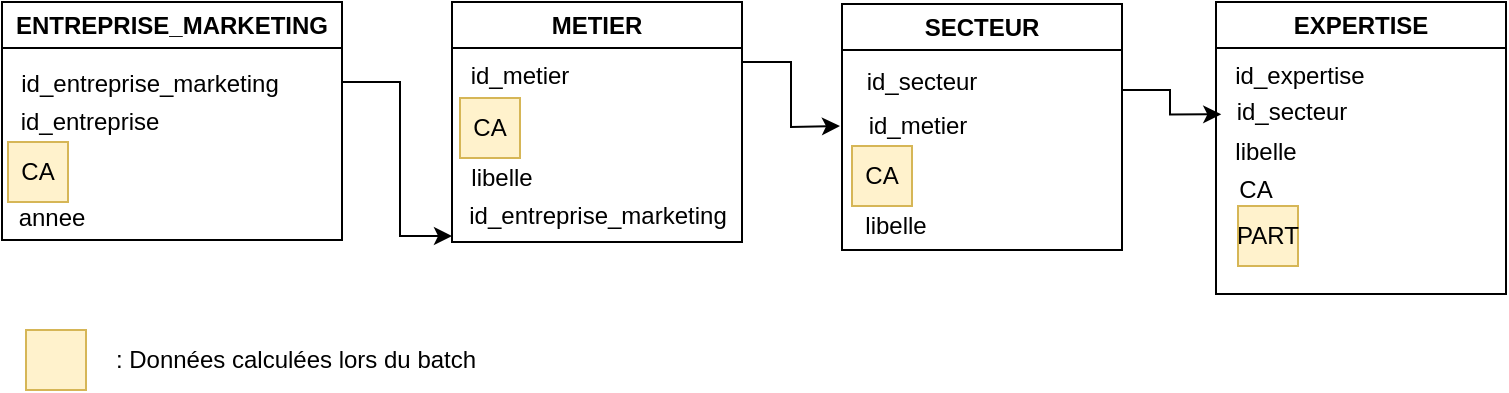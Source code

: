 <mxfile version="21.0.6" type="github">
  <diagram name="Page-1" id="SqR4436cuzlIuRwCrBAg">
    <mxGraphModel dx="989" dy="549" grid="0" gridSize="10" guides="1" tooltips="1" connect="1" arrows="1" fold="1" page="1" pageScale="1" pageWidth="850" pageHeight="1100" math="0" shadow="0">
      <root>
        <mxCell id="0" />
        <mxCell id="1" parent="0" />
        <mxCell id="vA74WYsW3h6mt3bC6vRQ-24" style="edgeStyle=orthogonalEdgeStyle;rounded=0;orthogonalLoop=1;jettySize=auto;html=1;" edge="1" parent="1">
          <mxGeometry relative="1" as="geometry">
            <mxPoint x="230" y="92" as="sourcePoint" />
            <mxPoint x="285" y="167" as="targetPoint" />
            <Array as="points">
              <mxPoint x="230" y="90" />
              <mxPoint x="259" y="90" />
              <mxPoint x="259" y="167" />
            </Array>
          </mxGeometry>
        </mxCell>
        <mxCell id="vA74WYsW3h6mt3bC6vRQ-1" value="ENTREPRISE_MARKETING" style="swimlane;whiteSpace=wrap;html=1;" vertex="1" parent="1">
          <mxGeometry x="60" y="50" width="170" height="119" as="geometry" />
        </mxCell>
        <mxCell id="vA74WYsW3h6mt3bC6vRQ-2" value="id_entreprise" style="text;html=1;strokeColor=none;fillColor=none;align=center;verticalAlign=middle;whiteSpace=wrap;rounded=0;" vertex="1" parent="vA74WYsW3h6mt3bC6vRQ-1">
          <mxGeometry x="9" y="45" width="70" height="30" as="geometry" />
        </mxCell>
        <mxCell id="vA74WYsW3h6mt3bC6vRQ-4" value="CA" style="text;html=1;strokeColor=#d6b656;fillColor=#fff2cc;align=center;verticalAlign=middle;whiteSpace=wrap;rounded=0;" vertex="1" parent="vA74WYsW3h6mt3bC6vRQ-1">
          <mxGeometry x="3" y="70" width="30" height="30" as="geometry" />
        </mxCell>
        <mxCell id="vA74WYsW3h6mt3bC6vRQ-19" value="annee" style="text;html=1;strokeColor=none;fillColor=none;align=center;verticalAlign=middle;whiteSpace=wrap;rounded=0;" vertex="1" parent="vA74WYsW3h6mt3bC6vRQ-1">
          <mxGeometry x="10" y="93" width="30" height="30" as="geometry" />
        </mxCell>
        <mxCell id="vA74WYsW3h6mt3bC6vRQ-40" value="id_entreprise_marketing" style="text;html=1;strokeColor=none;fillColor=none;align=center;verticalAlign=middle;whiteSpace=wrap;rounded=0;" vertex="1" parent="vA74WYsW3h6mt3bC6vRQ-1">
          <mxGeometry x="59" y="26" width="30" height="30" as="geometry" />
        </mxCell>
        <mxCell id="vA74WYsW3h6mt3bC6vRQ-27" style="edgeStyle=orthogonalEdgeStyle;rounded=0;orthogonalLoop=1;jettySize=auto;html=1;exitX=1;exitY=0.25;exitDx=0;exitDy=0;" edge="1" parent="1" source="vA74WYsW3h6mt3bC6vRQ-5">
          <mxGeometry relative="1" as="geometry">
            <mxPoint x="479" y="112" as="targetPoint" />
          </mxGeometry>
        </mxCell>
        <mxCell id="vA74WYsW3h6mt3bC6vRQ-5" value="METIER" style="swimlane;whiteSpace=wrap;html=1;" vertex="1" parent="1">
          <mxGeometry x="285" y="50" width="145" height="120" as="geometry" />
        </mxCell>
        <mxCell id="vA74WYsW3h6mt3bC6vRQ-6" value="id_metier" style="text;html=1;strokeColor=none;fillColor=none;align=center;verticalAlign=middle;whiteSpace=wrap;rounded=0;" vertex="1" parent="vA74WYsW3h6mt3bC6vRQ-5">
          <mxGeometry x="-1" y="22" width="70" height="30" as="geometry" />
        </mxCell>
        <mxCell id="vA74WYsW3h6mt3bC6vRQ-8" value="CA" style="text;html=1;strokeColor=#d6b656;fillColor=#fff2cc;align=center;verticalAlign=middle;whiteSpace=wrap;rounded=0;" vertex="1" parent="vA74WYsW3h6mt3bC6vRQ-5">
          <mxGeometry x="4" y="48" width="30" height="30" as="geometry" />
        </mxCell>
        <mxCell id="vA74WYsW3h6mt3bC6vRQ-22" value="libelle" style="text;html=1;strokeColor=none;fillColor=none;align=center;verticalAlign=middle;whiteSpace=wrap;rounded=0;" vertex="1" parent="vA74WYsW3h6mt3bC6vRQ-5">
          <mxGeometry x="10" y="73" width="30" height="30" as="geometry" />
        </mxCell>
        <mxCell id="vA74WYsW3h6mt3bC6vRQ-26" value="id_entreprise_marketing" style="text;html=1;strokeColor=none;fillColor=none;align=center;verticalAlign=middle;whiteSpace=wrap;rounded=0;" vertex="1" parent="vA74WYsW3h6mt3bC6vRQ-5">
          <mxGeometry x="58" y="92" width="30" height="30" as="geometry" />
        </mxCell>
        <mxCell id="vA74WYsW3h6mt3bC6vRQ-37" style="edgeStyle=orthogonalEdgeStyle;rounded=0;orthogonalLoop=1;jettySize=auto;html=1;exitX=1;exitY=0.25;exitDx=0;exitDy=0;" edge="1" parent="1" source="vA74WYsW3h6mt3bC6vRQ-9">
          <mxGeometry relative="1" as="geometry">
            <mxPoint x="669.621" y="106.172" as="targetPoint" />
            <mxPoint x="619" y="114" as="sourcePoint" />
            <Array as="points">
              <mxPoint x="644" y="94" />
              <mxPoint x="644" y="106" />
            </Array>
          </mxGeometry>
        </mxCell>
        <mxCell id="vA74WYsW3h6mt3bC6vRQ-9" value="SECTEUR" style="swimlane;whiteSpace=wrap;html=1;" vertex="1" parent="1">
          <mxGeometry x="480" y="51" width="140" height="123" as="geometry" />
        </mxCell>
        <mxCell id="vA74WYsW3h6mt3bC6vRQ-10" value="id_secteur" style="text;html=1;strokeColor=none;fillColor=none;align=center;verticalAlign=middle;whiteSpace=wrap;rounded=0;" vertex="1" parent="vA74WYsW3h6mt3bC6vRQ-9">
          <mxGeometry x="5" y="24" width="70" height="30" as="geometry" />
        </mxCell>
        <mxCell id="vA74WYsW3h6mt3bC6vRQ-12" value="CA" style="text;html=1;strokeColor=#d6b656;fillColor=#fff2cc;align=center;verticalAlign=middle;whiteSpace=wrap;rounded=0;" vertex="1" parent="vA74WYsW3h6mt3bC6vRQ-9">
          <mxGeometry x="5" y="71" width="30" height="30" as="geometry" />
        </mxCell>
        <mxCell id="vA74WYsW3h6mt3bC6vRQ-23" value="libelle" style="text;html=1;strokeColor=none;fillColor=none;align=center;verticalAlign=middle;whiteSpace=wrap;rounded=0;" vertex="1" parent="vA74WYsW3h6mt3bC6vRQ-9">
          <mxGeometry x="12" y="96" width="30" height="30" as="geometry" />
        </mxCell>
        <mxCell id="vA74WYsW3h6mt3bC6vRQ-28" value="id_metier" style="text;html=1;strokeColor=none;fillColor=none;align=center;verticalAlign=middle;whiteSpace=wrap;rounded=0;" vertex="1" parent="vA74WYsW3h6mt3bC6vRQ-9">
          <mxGeometry x="23" y="46" width="30" height="30" as="geometry" />
        </mxCell>
        <mxCell id="vA74WYsW3h6mt3bC6vRQ-17" value="&lt;br&gt;" style="text;html=1;strokeColor=#d6b656;fillColor=#fff2cc;align=center;verticalAlign=middle;whiteSpace=wrap;rounded=0;" vertex="1" parent="1">
          <mxGeometry x="72" y="214" width="30" height="30" as="geometry" />
        </mxCell>
        <mxCell id="vA74WYsW3h6mt3bC6vRQ-18" value=": Données calculées lors du batch" style="text;html=1;strokeColor=none;fillColor=none;align=center;verticalAlign=middle;whiteSpace=wrap;rounded=0;" vertex="1" parent="1">
          <mxGeometry x="112" y="214" width="190" height="30" as="geometry" />
        </mxCell>
        <mxCell id="vA74WYsW3h6mt3bC6vRQ-31" value="EXPERTISE" style="swimlane;whiteSpace=wrap;html=1;" vertex="1" parent="1">
          <mxGeometry x="667" y="50" width="145" height="146" as="geometry" />
        </mxCell>
        <mxCell id="vA74WYsW3h6mt3bC6vRQ-32" value="id_expertise" style="text;html=1;strokeColor=none;fillColor=none;align=center;verticalAlign=middle;whiteSpace=wrap;rounded=0;" vertex="1" parent="vA74WYsW3h6mt3bC6vRQ-31">
          <mxGeometry x="7" y="22" width="70" height="30" as="geometry" />
        </mxCell>
        <mxCell id="vA74WYsW3h6mt3bC6vRQ-33" value="id_secteur" style="text;html=1;strokeColor=none;fillColor=none;align=center;verticalAlign=middle;whiteSpace=wrap;rounded=0;" vertex="1" parent="vA74WYsW3h6mt3bC6vRQ-31">
          <mxGeometry x="18" y="40" width="40" height="30" as="geometry" />
        </mxCell>
        <mxCell id="vA74WYsW3h6mt3bC6vRQ-35" value="libelle" style="text;html=1;strokeColor=none;fillColor=none;align=center;verticalAlign=middle;whiteSpace=wrap;rounded=0;" vertex="1" parent="vA74WYsW3h6mt3bC6vRQ-31">
          <mxGeometry x="10" y="60" width="30" height="30" as="geometry" />
        </mxCell>
        <mxCell id="vA74WYsW3h6mt3bC6vRQ-38" value="CA" style="text;html=1;strokeColor=none;fillColor=none;align=center;verticalAlign=middle;whiteSpace=wrap;rounded=0;" vertex="1" parent="vA74WYsW3h6mt3bC6vRQ-31">
          <mxGeometry x="5" y="79" width="30" height="30" as="geometry" />
        </mxCell>
        <mxCell id="vA74WYsW3h6mt3bC6vRQ-39" value="PART" style="text;html=1;strokeColor=#d6b656;fillColor=#fff2cc;align=center;verticalAlign=middle;whiteSpace=wrap;rounded=0;" vertex="1" parent="vA74WYsW3h6mt3bC6vRQ-31">
          <mxGeometry x="11" y="102" width="30" height="30" as="geometry" />
        </mxCell>
      </root>
    </mxGraphModel>
  </diagram>
</mxfile>

